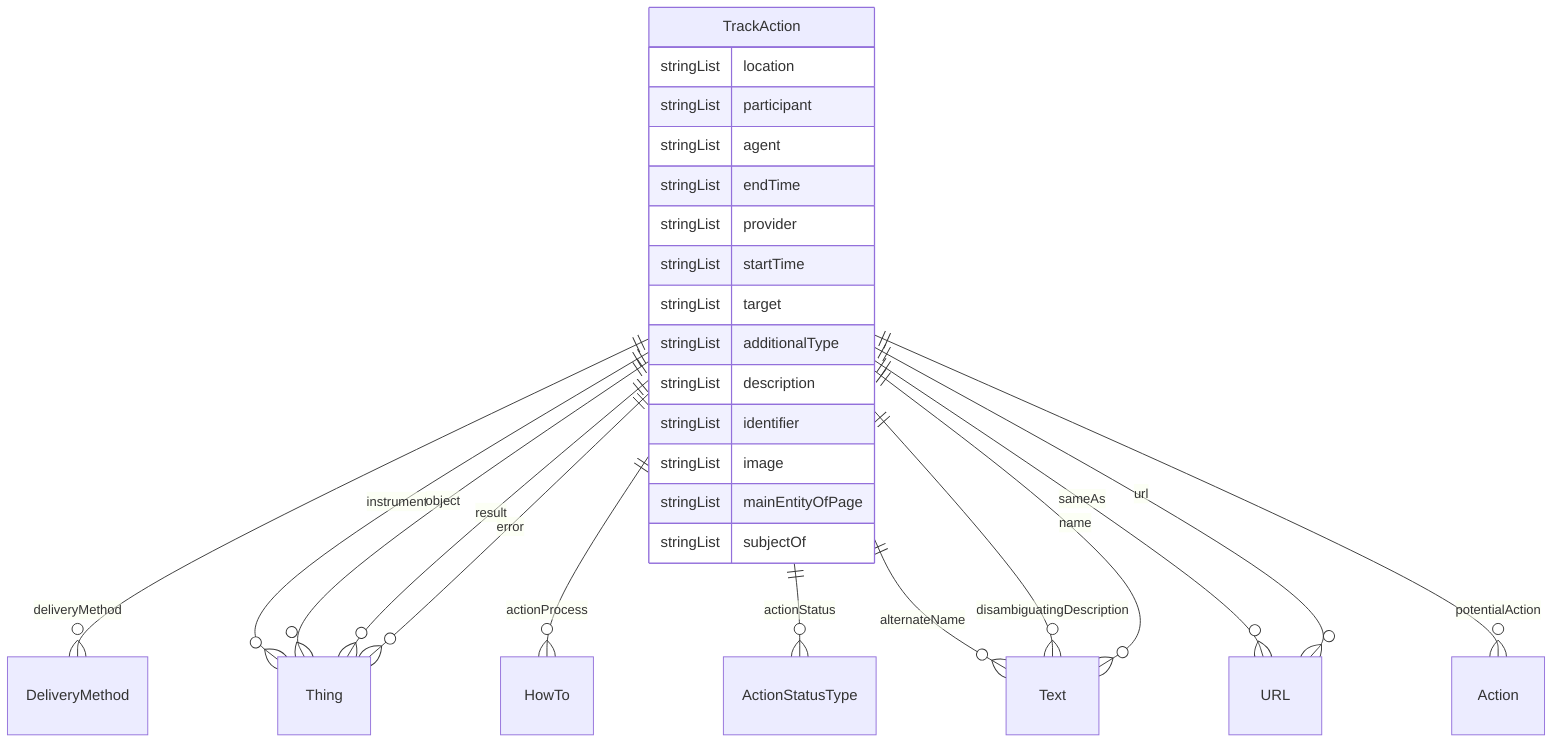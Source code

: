 erDiagram
TrackAction {
    stringList location  
    stringList participant  
    stringList agent  
    stringList endTime  
    stringList provider  
    stringList startTime  
    stringList target  
    stringList additionalType  
    stringList description  
    stringList identifier  
    stringList image  
    stringList mainEntityOfPage  
    stringList subjectOf  
}

TrackAction ||--}o DeliveryMethod : "deliveryMethod"
TrackAction ||--}o Thing : "instrument"
TrackAction ||--}o Thing : "object"
TrackAction ||--}o Thing : "result"
TrackAction ||--}o HowTo : "actionProcess"
TrackAction ||--}o ActionStatusType : "actionStatus"
TrackAction ||--}o Thing : "error"
TrackAction ||--}o Text : "alternateName"
TrackAction ||--}o Text : "disambiguatingDescription"
TrackAction ||--}o Text : "name"
TrackAction ||--}o URL : "sameAs"
TrackAction ||--}o Action : "potentialAction"
TrackAction ||--}o URL : "url"